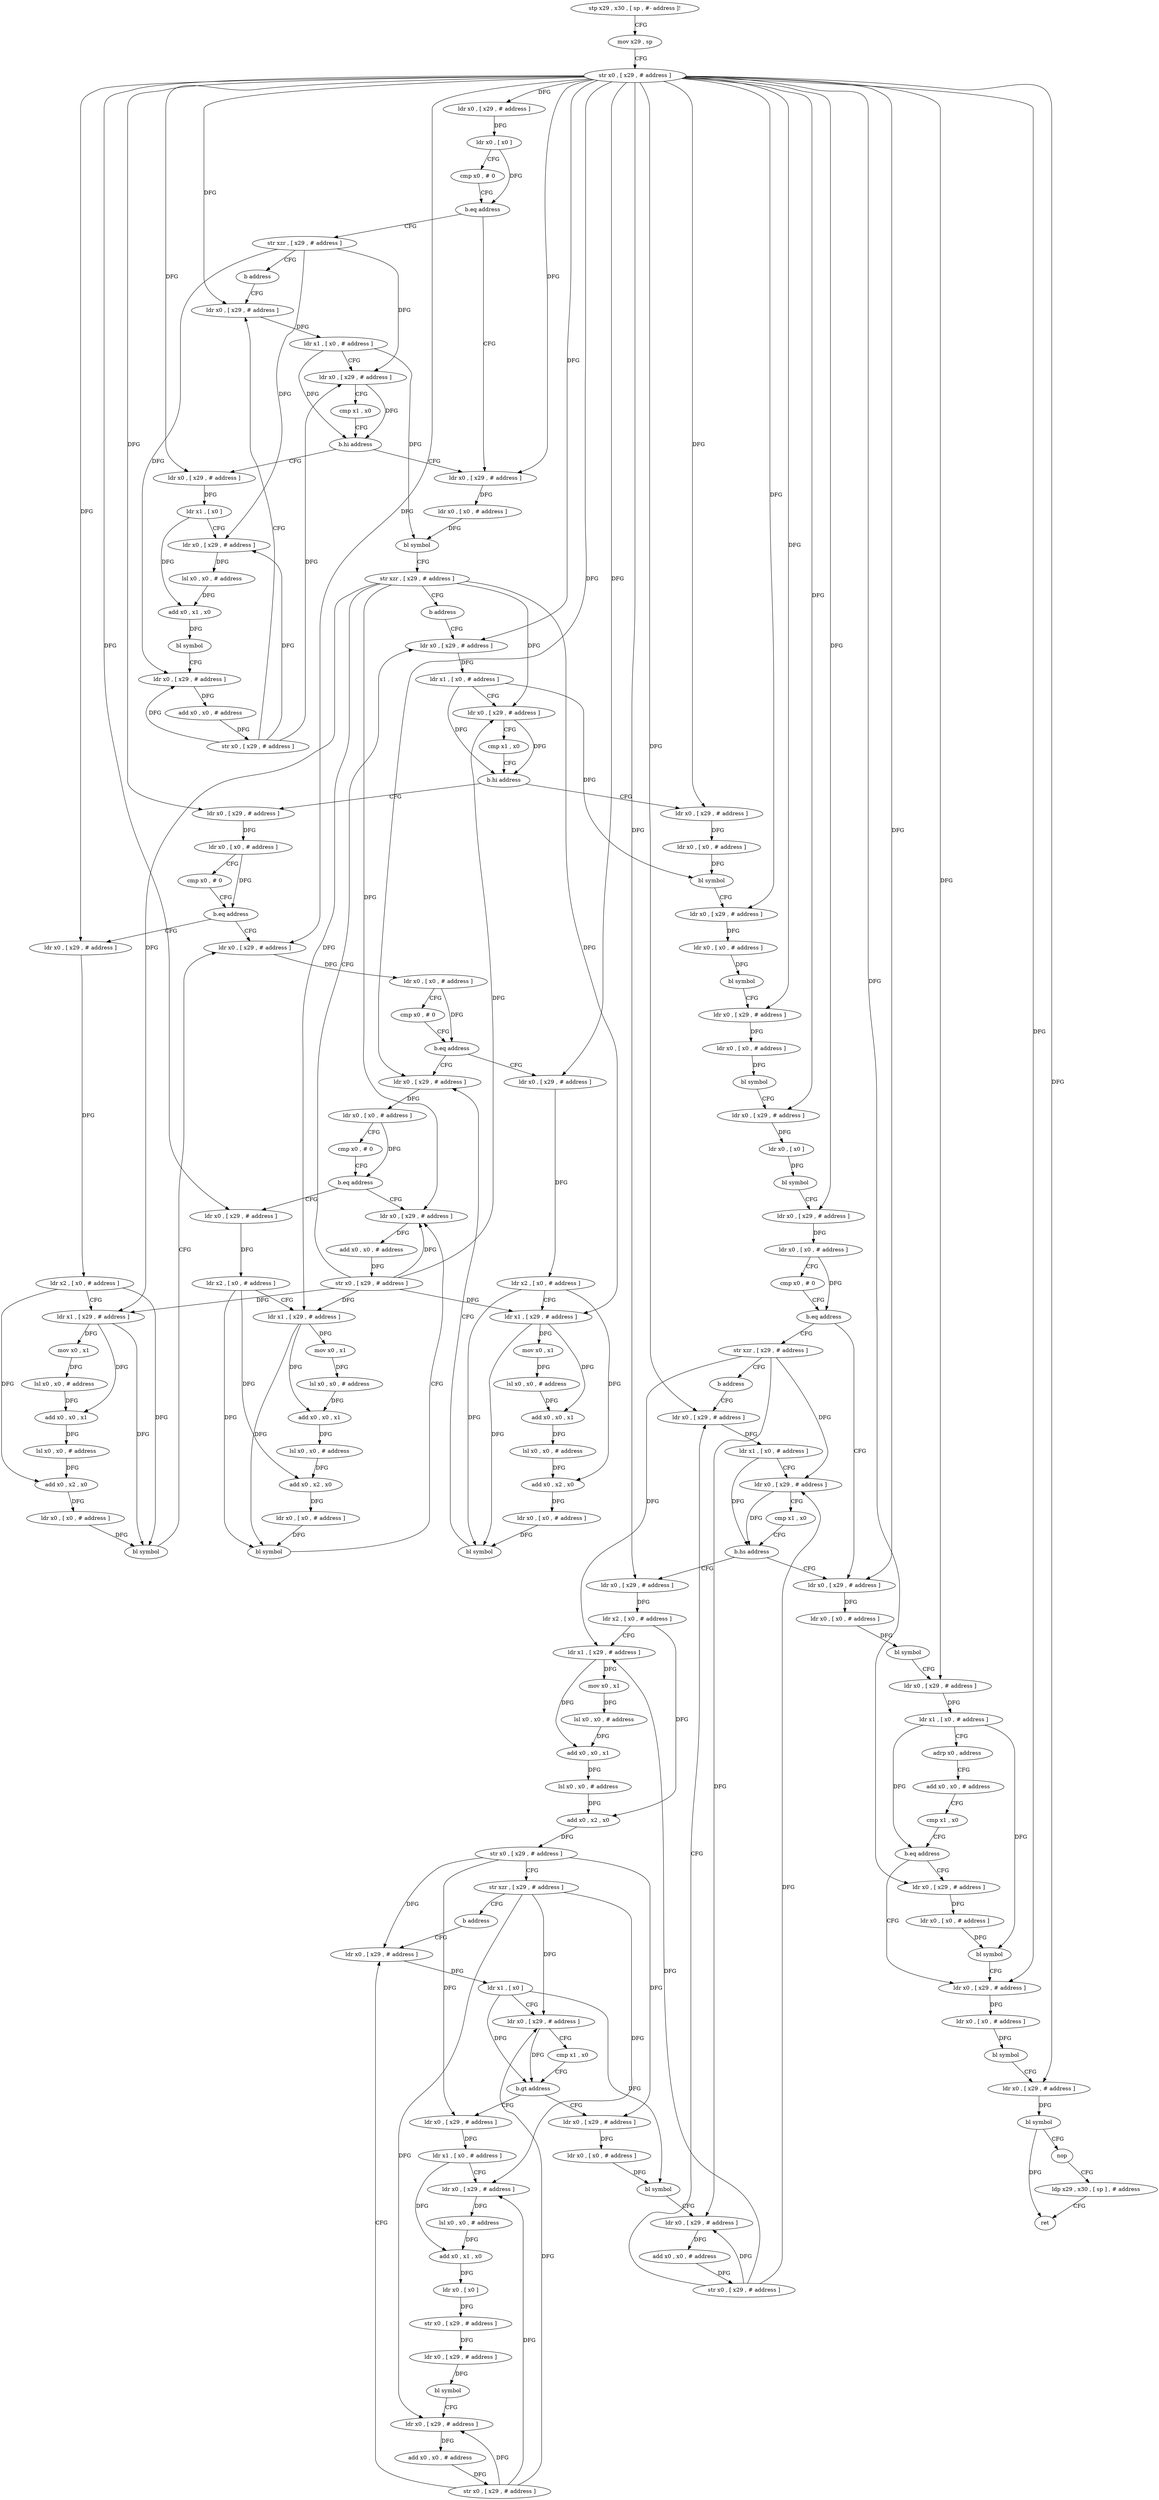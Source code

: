 digraph "func" {
"316708" [label = "stp x29 , x30 , [ sp , #- address ]!" ]
"316712" [label = "mov x29 , sp" ]
"316716" [label = "str x0 , [ x29 , # address ]" ]
"316720" [label = "ldr x0 , [ x29 , # address ]" ]
"316724" [label = "ldr x0 , [ x0 ]" ]
"316728" [label = "cmp x0 , # 0" ]
"316732" [label = "b.eq address" ]
"316800" [label = "ldr x0 , [ x29 , # address ]" ]
"316736" [label = "str xzr , [ x29 , # address ]" ]
"316804" [label = "ldr x0 , [ x0 , # address ]" ]
"316808" [label = "bl symbol" ]
"316812" [label = "str xzr , [ x29 , # address ]" ]
"316816" [label = "b address" ]
"317000" [label = "ldr x0 , [ x29 , # address ]" ]
"316740" [label = "b address" ]
"316780" [label = "ldr x0 , [ x29 , # address ]" ]
"317004" [label = "ldr x1 , [ x0 , # address ]" ]
"317008" [label = "ldr x0 , [ x29 , # address ]" ]
"317012" [label = "cmp x1 , x0" ]
"317016" [label = "b.hi address" ]
"316820" [label = "ldr x0 , [ x29 , # address ]" ]
"317020" [label = "ldr x0 , [ x29 , # address ]" ]
"316784" [label = "ldr x1 , [ x0 , # address ]" ]
"316788" [label = "ldr x0 , [ x29 , # address ]" ]
"316792" [label = "cmp x1 , x0" ]
"316796" [label = "b.hi address" ]
"316744" [label = "ldr x0 , [ x29 , # address ]" ]
"316824" [label = "ldr x0 , [ x0 , # address ]" ]
"316828" [label = "cmp x0 , # 0" ]
"316832" [label = "b.eq address" ]
"316876" [label = "ldr x0 , [ x29 , # address ]" ]
"316836" [label = "ldr x0 , [ x29 , # address ]" ]
"317024" [label = "ldr x0 , [ x0 , # address ]" ]
"317028" [label = "bl symbol" ]
"317032" [label = "ldr x0 , [ x29 , # address ]" ]
"317036" [label = "ldr x0 , [ x0 , # address ]" ]
"317040" [label = "bl symbol" ]
"317044" [label = "ldr x0 , [ x29 , # address ]" ]
"317048" [label = "ldr x0 , [ x0 , # address ]" ]
"317052" [label = "bl symbol" ]
"317056" [label = "ldr x0 , [ x29 , # address ]" ]
"317060" [label = "ldr x0 , [ x0 ]" ]
"317064" [label = "bl symbol" ]
"317068" [label = "ldr x0 , [ x29 , # address ]" ]
"317072" [label = "ldr x0 , [ x0 , # address ]" ]
"317076" [label = "cmp x0 , # 0" ]
"317080" [label = "b.eq address" ]
"317248" [label = "ldr x0 , [ x29 , # address ]" ]
"317084" [label = "str xzr , [ x29 , # address ]" ]
"316748" [label = "ldr x1 , [ x0 ]" ]
"316752" [label = "ldr x0 , [ x29 , # address ]" ]
"316756" [label = "lsl x0 , x0 , # address" ]
"316760" [label = "add x0 , x1 , x0" ]
"316764" [label = "bl symbol" ]
"316768" [label = "ldr x0 , [ x29 , # address ]" ]
"316772" [label = "add x0 , x0 , # address" ]
"316776" [label = "str x0 , [ x29 , # address ]" ]
"316880" [label = "ldr x0 , [ x0 , # address ]" ]
"316884" [label = "cmp x0 , # 0" ]
"316888" [label = "b.eq address" ]
"316932" [label = "ldr x0 , [ x29 , # address ]" ]
"316892" [label = "ldr x0 , [ x29 , # address ]" ]
"316840" [label = "ldr x2 , [ x0 , # address ]" ]
"316844" [label = "ldr x1 , [ x29 , # address ]" ]
"316848" [label = "mov x0 , x1" ]
"316852" [label = "lsl x0 , x0 , # address" ]
"316856" [label = "add x0 , x0 , x1" ]
"316860" [label = "lsl x0 , x0 , # address" ]
"316864" [label = "add x0 , x2 , x0" ]
"316868" [label = "ldr x0 , [ x0 , # address ]" ]
"316872" [label = "bl symbol" ]
"317252" [label = "ldr x0 , [ x0 , # address ]" ]
"317256" [label = "bl symbol" ]
"317260" [label = "ldr x0 , [ x29 , # address ]" ]
"317264" [label = "ldr x1 , [ x0 , # address ]" ]
"317268" [label = "adrp x0 , address" ]
"317272" [label = "add x0 , x0 , # address" ]
"317276" [label = "cmp x1 , x0" ]
"317280" [label = "b.eq address" ]
"317296" [label = "ldr x0 , [ x29 , # address ]" ]
"317284" [label = "ldr x0 , [ x29 , # address ]" ]
"317088" [label = "b address" ]
"317228" [label = "ldr x0 , [ x29 , # address ]" ]
"316936" [label = "ldr x0 , [ x0 , # address ]" ]
"316940" [label = "cmp x0 , # 0" ]
"316944" [label = "b.eq address" ]
"316988" [label = "ldr x0 , [ x29 , # address ]" ]
"316948" [label = "ldr x0 , [ x29 , # address ]" ]
"316896" [label = "ldr x2 , [ x0 , # address ]" ]
"316900" [label = "ldr x1 , [ x29 , # address ]" ]
"316904" [label = "mov x0 , x1" ]
"316908" [label = "lsl x0 , x0 , # address" ]
"316912" [label = "add x0 , x0 , x1" ]
"316916" [label = "lsl x0 , x0 , # address" ]
"316920" [label = "add x0 , x2 , x0" ]
"316924" [label = "ldr x0 , [ x0 , # address ]" ]
"316928" [label = "bl symbol" ]
"317300" [label = "ldr x0 , [ x0 , # address ]" ]
"317304" [label = "bl symbol" ]
"317308" [label = "ldr x0 , [ x29 , # address ]" ]
"317312" [label = "bl symbol" ]
"317316" [label = "nop" ]
"317320" [label = "ldp x29 , x30 , [ sp ] , # address" ]
"317324" [label = "ret" ]
"317288" [label = "ldr x0 , [ x0 , # address ]" ]
"317292" [label = "bl symbol" ]
"317232" [label = "ldr x1 , [ x0 , # address ]" ]
"317236" [label = "ldr x0 , [ x29 , # address ]" ]
"317240" [label = "cmp x1 , x0" ]
"317244" [label = "b.hs address" ]
"317092" [label = "ldr x0 , [ x29 , # address ]" ]
"316992" [label = "add x0 , x0 , # address" ]
"316996" [label = "str x0 , [ x29 , # address ]" ]
"316952" [label = "ldr x2 , [ x0 , # address ]" ]
"316956" [label = "ldr x1 , [ x29 , # address ]" ]
"316960" [label = "mov x0 , x1" ]
"316964" [label = "lsl x0 , x0 , # address" ]
"316968" [label = "add x0 , x0 , x1" ]
"316972" [label = "lsl x0 , x0 , # address" ]
"316976" [label = "add x0 , x2 , x0" ]
"316980" [label = "ldr x0 , [ x0 , # address ]" ]
"316984" [label = "bl symbol" ]
"317096" [label = "ldr x2 , [ x0 , # address ]" ]
"317100" [label = "ldr x1 , [ x29 , # address ]" ]
"317104" [label = "mov x0 , x1" ]
"317108" [label = "lsl x0 , x0 , # address" ]
"317112" [label = "add x0 , x0 , x1" ]
"317116" [label = "lsl x0 , x0 , # address" ]
"317120" [label = "add x0 , x2 , x0" ]
"317124" [label = "str x0 , [ x29 , # address ]" ]
"317128" [label = "str xzr , [ x29 , # address ]" ]
"317132" [label = "b address" ]
"317184" [label = "ldr x0 , [ x29 , # address ]" ]
"317188" [label = "ldr x1 , [ x0 ]" ]
"317192" [label = "ldr x0 , [ x29 , # address ]" ]
"317196" [label = "cmp x1 , x0" ]
"317200" [label = "b.gt address" ]
"317136" [label = "ldr x0 , [ x29 , # address ]" ]
"317204" [label = "ldr x0 , [ x29 , # address ]" ]
"317140" [label = "ldr x1 , [ x0 , # address ]" ]
"317144" [label = "ldr x0 , [ x29 , # address ]" ]
"317148" [label = "lsl x0 , x0 , # address" ]
"317152" [label = "add x0 , x1 , x0" ]
"317156" [label = "ldr x0 , [ x0 ]" ]
"317160" [label = "str x0 , [ x29 , # address ]" ]
"317164" [label = "ldr x0 , [ x29 , # address ]" ]
"317168" [label = "bl symbol" ]
"317172" [label = "ldr x0 , [ x29 , # address ]" ]
"317176" [label = "add x0 , x0 , # address" ]
"317180" [label = "str x0 , [ x29 , # address ]" ]
"317208" [label = "ldr x0 , [ x0 , # address ]" ]
"317212" [label = "bl symbol" ]
"317216" [label = "ldr x0 , [ x29 , # address ]" ]
"317220" [label = "add x0 , x0 , # address" ]
"317224" [label = "str x0 , [ x29 , # address ]" ]
"316708" -> "316712" [ label = "CFG" ]
"316712" -> "316716" [ label = "CFG" ]
"316716" -> "316720" [ label = "DFG" ]
"316716" -> "316800" [ label = "DFG" ]
"316716" -> "317000" [ label = "DFG" ]
"316716" -> "316780" [ label = "DFG" ]
"316716" -> "316820" [ label = "DFG" ]
"316716" -> "317020" [ label = "DFG" ]
"316716" -> "317032" [ label = "DFG" ]
"316716" -> "317044" [ label = "DFG" ]
"316716" -> "317056" [ label = "DFG" ]
"316716" -> "317068" [ label = "DFG" ]
"316716" -> "316744" [ label = "DFG" ]
"316716" -> "316876" [ label = "DFG" ]
"316716" -> "316836" [ label = "DFG" ]
"316716" -> "317248" [ label = "DFG" ]
"316716" -> "317260" [ label = "DFG" ]
"316716" -> "316932" [ label = "DFG" ]
"316716" -> "316892" [ label = "DFG" ]
"316716" -> "317296" [ label = "DFG" ]
"316716" -> "317308" [ label = "DFG" ]
"316716" -> "317284" [ label = "DFG" ]
"316716" -> "317228" [ label = "DFG" ]
"316716" -> "316948" [ label = "DFG" ]
"316716" -> "317092" [ label = "DFG" ]
"316720" -> "316724" [ label = "DFG" ]
"316724" -> "316728" [ label = "CFG" ]
"316724" -> "316732" [ label = "DFG" ]
"316728" -> "316732" [ label = "CFG" ]
"316732" -> "316800" [ label = "CFG" ]
"316732" -> "316736" [ label = "CFG" ]
"316800" -> "316804" [ label = "DFG" ]
"316736" -> "316740" [ label = "CFG" ]
"316736" -> "316788" [ label = "DFG" ]
"316736" -> "316752" [ label = "DFG" ]
"316736" -> "316768" [ label = "DFG" ]
"316804" -> "316808" [ label = "DFG" ]
"316808" -> "316812" [ label = "CFG" ]
"316812" -> "316816" [ label = "CFG" ]
"316812" -> "317008" [ label = "DFG" ]
"316812" -> "316844" [ label = "DFG" ]
"316812" -> "316900" [ label = "DFG" ]
"316812" -> "316988" [ label = "DFG" ]
"316812" -> "316956" [ label = "DFG" ]
"316816" -> "317000" [ label = "CFG" ]
"317000" -> "317004" [ label = "DFG" ]
"316740" -> "316780" [ label = "CFG" ]
"316780" -> "316784" [ label = "DFG" ]
"317004" -> "317008" [ label = "CFG" ]
"317004" -> "317016" [ label = "DFG" ]
"317004" -> "317028" [ label = "DFG" ]
"317008" -> "317012" [ label = "CFG" ]
"317008" -> "317016" [ label = "DFG" ]
"317012" -> "317016" [ label = "CFG" ]
"317016" -> "316820" [ label = "CFG" ]
"317016" -> "317020" [ label = "CFG" ]
"316820" -> "316824" [ label = "DFG" ]
"317020" -> "317024" [ label = "DFG" ]
"316784" -> "316788" [ label = "CFG" ]
"316784" -> "316808" [ label = "DFG" ]
"316784" -> "316796" [ label = "DFG" ]
"316788" -> "316792" [ label = "CFG" ]
"316788" -> "316796" [ label = "DFG" ]
"316792" -> "316796" [ label = "CFG" ]
"316796" -> "316744" [ label = "CFG" ]
"316796" -> "316800" [ label = "CFG" ]
"316744" -> "316748" [ label = "DFG" ]
"316824" -> "316828" [ label = "CFG" ]
"316824" -> "316832" [ label = "DFG" ]
"316828" -> "316832" [ label = "CFG" ]
"316832" -> "316876" [ label = "CFG" ]
"316832" -> "316836" [ label = "CFG" ]
"316876" -> "316880" [ label = "DFG" ]
"316836" -> "316840" [ label = "DFG" ]
"317024" -> "317028" [ label = "DFG" ]
"317028" -> "317032" [ label = "CFG" ]
"317032" -> "317036" [ label = "DFG" ]
"317036" -> "317040" [ label = "DFG" ]
"317040" -> "317044" [ label = "CFG" ]
"317044" -> "317048" [ label = "DFG" ]
"317048" -> "317052" [ label = "DFG" ]
"317052" -> "317056" [ label = "CFG" ]
"317056" -> "317060" [ label = "DFG" ]
"317060" -> "317064" [ label = "DFG" ]
"317064" -> "317068" [ label = "CFG" ]
"317068" -> "317072" [ label = "DFG" ]
"317072" -> "317076" [ label = "CFG" ]
"317072" -> "317080" [ label = "DFG" ]
"317076" -> "317080" [ label = "CFG" ]
"317080" -> "317248" [ label = "CFG" ]
"317080" -> "317084" [ label = "CFG" ]
"317248" -> "317252" [ label = "DFG" ]
"317084" -> "317088" [ label = "CFG" ]
"317084" -> "317236" [ label = "DFG" ]
"317084" -> "317100" [ label = "DFG" ]
"317084" -> "317216" [ label = "DFG" ]
"316748" -> "316752" [ label = "CFG" ]
"316748" -> "316760" [ label = "DFG" ]
"316752" -> "316756" [ label = "DFG" ]
"316756" -> "316760" [ label = "DFG" ]
"316760" -> "316764" [ label = "DFG" ]
"316764" -> "316768" [ label = "CFG" ]
"316768" -> "316772" [ label = "DFG" ]
"316772" -> "316776" [ label = "DFG" ]
"316776" -> "316780" [ label = "CFG" ]
"316776" -> "316788" [ label = "DFG" ]
"316776" -> "316752" [ label = "DFG" ]
"316776" -> "316768" [ label = "DFG" ]
"316880" -> "316884" [ label = "CFG" ]
"316880" -> "316888" [ label = "DFG" ]
"316884" -> "316888" [ label = "CFG" ]
"316888" -> "316932" [ label = "CFG" ]
"316888" -> "316892" [ label = "CFG" ]
"316932" -> "316936" [ label = "DFG" ]
"316892" -> "316896" [ label = "DFG" ]
"316840" -> "316844" [ label = "CFG" ]
"316840" -> "316864" [ label = "DFG" ]
"316840" -> "316872" [ label = "DFG" ]
"316844" -> "316848" [ label = "DFG" ]
"316844" -> "316856" [ label = "DFG" ]
"316844" -> "316872" [ label = "DFG" ]
"316848" -> "316852" [ label = "DFG" ]
"316852" -> "316856" [ label = "DFG" ]
"316856" -> "316860" [ label = "DFG" ]
"316860" -> "316864" [ label = "DFG" ]
"316864" -> "316868" [ label = "DFG" ]
"316868" -> "316872" [ label = "DFG" ]
"316872" -> "316876" [ label = "CFG" ]
"317252" -> "317256" [ label = "DFG" ]
"317256" -> "317260" [ label = "CFG" ]
"317260" -> "317264" [ label = "DFG" ]
"317264" -> "317268" [ label = "CFG" ]
"317264" -> "317280" [ label = "DFG" ]
"317264" -> "317292" [ label = "DFG" ]
"317268" -> "317272" [ label = "CFG" ]
"317272" -> "317276" [ label = "CFG" ]
"317276" -> "317280" [ label = "CFG" ]
"317280" -> "317296" [ label = "CFG" ]
"317280" -> "317284" [ label = "CFG" ]
"317296" -> "317300" [ label = "DFG" ]
"317284" -> "317288" [ label = "DFG" ]
"317088" -> "317228" [ label = "CFG" ]
"317228" -> "317232" [ label = "DFG" ]
"316936" -> "316940" [ label = "CFG" ]
"316936" -> "316944" [ label = "DFG" ]
"316940" -> "316944" [ label = "CFG" ]
"316944" -> "316988" [ label = "CFG" ]
"316944" -> "316948" [ label = "CFG" ]
"316988" -> "316992" [ label = "DFG" ]
"316948" -> "316952" [ label = "DFG" ]
"316896" -> "316900" [ label = "CFG" ]
"316896" -> "316920" [ label = "DFG" ]
"316896" -> "316928" [ label = "DFG" ]
"316900" -> "316904" [ label = "DFG" ]
"316900" -> "316912" [ label = "DFG" ]
"316900" -> "316928" [ label = "DFG" ]
"316904" -> "316908" [ label = "DFG" ]
"316908" -> "316912" [ label = "DFG" ]
"316912" -> "316916" [ label = "DFG" ]
"316916" -> "316920" [ label = "DFG" ]
"316920" -> "316924" [ label = "DFG" ]
"316924" -> "316928" [ label = "DFG" ]
"316928" -> "316932" [ label = "CFG" ]
"317300" -> "317304" [ label = "DFG" ]
"317304" -> "317308" [ label = "CFG" ]
"317308" -> "317312" [ label = "DFG" ]
"317312" -> "317316" [ label = "CFG" ]
"317312" -> "317324" [ label = "DFG" ]
"317316" -> "317320" [ label = "CFG" ]
"317320" -> "317324" [ label = "CFG" ]
"317288" -> "317292" [ label = "DFG" ]
"317292" -> "317296" [ label = "CFG" ]
"317232" -> "317236" [ label = "CFG" ]
"317232" -> "317244" [ label = "DFG" ]
"317236" -> "317240" [ label = "CFG" ]
"317236" -> "317244" [ label = "DFG" ]
"317240" -> "317244" [ label = "CFG" ]
"317244" -> "317092" [ label = "CFG" ]
"317244" -> "317248" [ label = "CFG" ]
"317092" -> "317096" [ label = "DFG" ]
"316992" -> "316996" [ label = "DFG" ]
"316996" -> "317000" [ label = "CFG" ]
"316996" -> "317008" [ label = "DFG" ]
"316996" -> "316844" [ label = "DFG" ]
"316996" -> "316900" [ label = "DFG" ]
"316996" -> "316988" [ label = "DFG" ]
"316996" -> "316956" [ label = "DFG" ]
"316952" -> "316956" [ label = "CFG" ]
"316952" -> "316976" [ label = "DFG" ]
"316952" -> "316984" [ label = "DFG" ]
"316956" -> "316960" [ label = "DFG" ]
"316956" -> "316968" [ label = "DFG" ]
"316956" -> "316984" [ label = "DFG" ]
"316960" -> "316964" [ label = "DFG" ]
"316964" -> "316968" [ label = "DFG" ]
"316968" -> "316972" [ label = "DFG" ]
"316972" -> "316976" [ label = "DFG" ]
"316976" -> "316980" [ label = "DFG" ]
"316980" -> "316984" [ label = "DFG" ]
"316984" -> "316988" [ label = "CFG" ]
"317096" -> "317100" [ label = "CFG" ]
"317096" -> "317120" [ label = "DFG" ]
"317100" -> "317104" [ label = "DFG" ]
"317100" -> "317112" [ label = "DFG" ]
"317104" -> "317108" [ label = "DFG" ]
"317108" -> "317112" [ label = "DFG" ]
"317112" -> "317116" [ label = "DFG" ]
"317116" -> "317120" [ label = "DFG" ]
"317120" -> "317124" [ label = "DFG" ]
"317124" -> "317128" [ label = "CFG" ]
"317124" -> "317184" [ label = "DFG" ]
"317124" -> "317136" [ label = "DFG" ]
"317124" -> "317204" [ label = "DFG" ]
"317128" -> "317132" [ label = "CFG" ]
"317128" -> "317192" [ label = "DFG" ]
"317128" -> "317144" [ label = "DFG" ]
"317128" -> "317172" [ label = "DFG" ]
"317132" -> "317184" [ label = "CFG" ]
"317184" -> "317188" [ label = "DFG" ]
"317188" -> "317192" [ label = "CFG" ]
"317188" -> "317200" [ label = "DFG" ]
"317188" -> "317212" [ label = "DFG" ]
"317192" -> "317196" [ label = "CFG" ]
"317192" -> "317200" [ label = "DFG" ]
"317196" -> "317200" [ label = "CFG" ]
"317200" -> "317136" [ label = "CFG" ]
"317200" -> "317204" [ label = "CFG" ]
"317136" -> "317140" [ label = "DFG" ]
"317204" -> "317208" [ label = "DFG" ]
"317140" -> "317144" [ label = "CFG" ]
"317140" -> "317152" [ label = "DFG" ]
"317144" -> "317148" [ label = "DFG" ]
"317148" -> "317152" [ label = "DFG" ]
"317152" -> "317156" [ label = "DFG" ]
"317156" -> "317160" [ label = "DFG" ]
"317160" -> "317164" [ label = "DFG" ]
"317164" -> "317168" [ label = "DFG" ]
"317168" -> "317172" [ label = "CFG" ]
"317172" -> "317176" [ label = "DFG" ]
"317176" -> "317180" [ label = "DFG" ]
"317180" -> "317184" [ label = "CFG" ]
"317180" -> "317192" [ label = "DFG" ]
"317180" -> "317144" [ label = "DFG" ]
"317180" -> "317172" [ label = "DFG" ]
"317208" -> "317212" [ label = "DFG" ]
"317212" -> "317216" [ label = "CFG" ]
"317216" -> "317220" [ label = "DFG" ]
"317220" -> "317224" [ label = "DFG" ]
"317224" -> "317228" [ label = "CFG" ]
"317224" -> "317236" [ label = "DFG" ]
"317224" -> "317100" [ label = "DFG" ]
"317224" -> "317216" [ label = "DFG" ]
}
